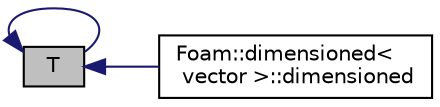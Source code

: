 digraph "T"
{
  bgcolor="transparent";
  edge [fontname="Helvetica",fontsize="10",labelfontname="Helvetica",labelfontsize="10"];
  node [fontname="Helvetica",fontsize="10",shape=record];
  rankdir="LR";
  Node19663 [label="T",height=0.2,width=0.4,color="black", fillcolor="grey75", style="filled", fontcolor="black"];
  Node19663 -> Node19664 [dir="back",color="midnightblue",fontsize="10",style="solid",fontname="Helvetica"];
  Node19664 [label="Foam::dimensioned\<\l vector \>::dimensioned",height=0.2,width=0.4,color="black",URL="$a27473.html#a97d65bea54a56a86a6ee89c657ffd9cf",tooltip="Construct given a value (creates dimensionless value). "];
  Node19663 -> Node19663 [dir="back",color="midnightblue",fontsize="10",style="solid",fontname="Helvetica"];
}
